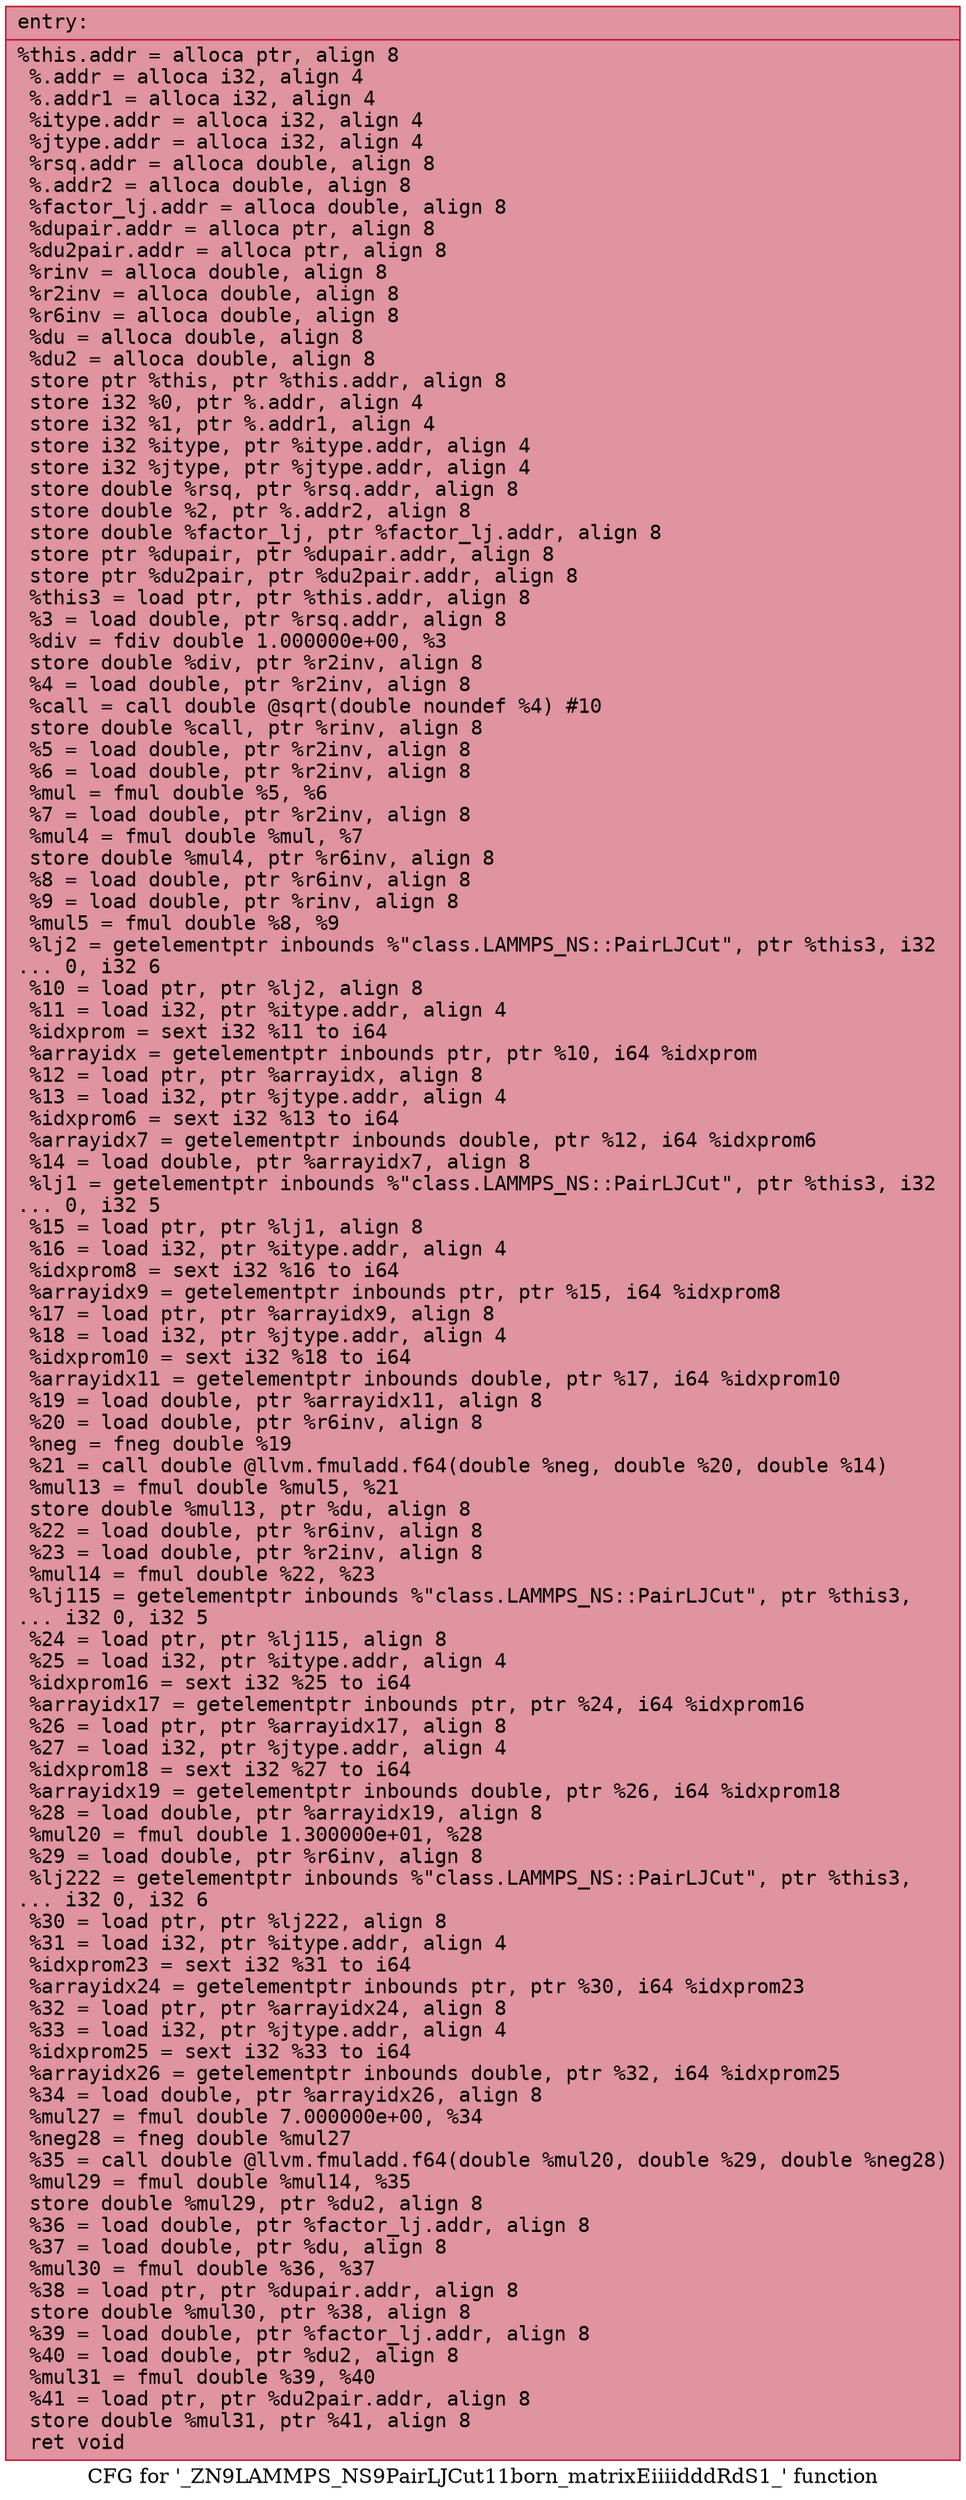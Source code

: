 digraph "CFG for '_ZN9LAMMPS_NS9PairLJCut11born_matrixEiiiidddRdS1_' function" {
	label="CFG for '_ZN9LAMMPS_NS9PairLJCut11born_matrixEiiiidddRdS1_' function";

	Node0x5599308eceb0 [shape=record,color="#b70d28ff", style=filled, fillcolor="#b70d2870" fontname="Courier",label="{entry:\l|  %this.addr = alloca ptr, align 8\l  %.addr = alloca i32, align 4\l  %.addr1 = alloca i32, align 4\l  %itype.addr = alloca i32, align 4\l  %jtype.addr = alloca i32, align 4\l  %rsq.addr = alloca double, align 8\l  %.addr2 = alloca double, align 8\l  %factor_lj.addr = alloca double, align 8\l  %dupair.addr = alloca ptr, align 8\l  %du2pair.addr = alloca ptr, align 8\l  %rinv = alloca double, align 8\l  %r2inv = alloca double, align 8\l  %r6inv = alloca double, align 8\l  %du = alloca double, align 8\l  %du2 = alloca double, align 8\l  store ptr %this, ptr %this.addr, align 8\l  store i32 %0, ptr %.addr, align 4\l  store i32 %1, ptr %.addr1, align 4\l  store i32 %itype, ptr %itype.addr, align 4\l  store i32 %jtype, ptr %jtype.addr, align 4\l  store double %rsq, ptr %rsq.addr, align 8\l  store double %2, ptr %.addr2, align 8\l  store double %factor_lj, ptr %factor_lj.addr, align 8\l  store ptr %dupair, ptr %dupair.addr, align 8\l  store ptr %du2pair, ptr %du2pair.addr, align 8\l  %this3 = load ptr, ptr %this.addr, align 8\l  %3 = load double, ptr %rsq.addr, align 8\l  %div = fdiv double 1.000000e+00, %3\l  store double %div, ptr %r2inv, align 8\l  %4 = load double, ptr %r2inv, align 8\l  %call = call double @sqrt(double noundef %4) #10\l  store double %call, ptr %rinv, align 8\l  %5 = load double, ptr %r2inv, align 8\l  %6 = load double, ptr %r2inv, align 8\l  %mul = fmul double %5, %6\l  %7 = load double, ptr %r2inv, align 8\l  %mul4 = fmul double %mul, %7\l  store double %mul4, ptr %r6inv, align 8\l  %8 = load double, ptr %r6inv, align 8\l  %9 = load double, ptr %rinv, align 8\l  %mul5 = fmul double %8, %9\l  %lj2 = getelementptr inbounds %\"class.LAMMPS_NS::PairLJCut\", ptr %this3, i32\l... 0, i32 6\l  %10 = load ptr, ptr %lj2, align 8\l  %11 = load i32, ptr %itype.addr, align 4\l  %idxprom = sext i32 %11 to i64\l  %arrayidx = getelementptr inbounds ptr, ptr %10, i64 %idxprom\l  %12 = load ptr, ptr %arrayidx, align 8\l  %13 = load i32, ptr %jtype.addr, align 4\l  %idxprom6 = sext i32 %13 to i64\l  %arrayidx7 = getelementptr inbounds double, ptr %12, i64 %idxprom6\l  %14 = load double, ptr %arrayidx7, align 8\l  %lj1 = getelementptr inbounds %\"class.LAMMPS_NS::PairLJCut\", ptr %this3, i32\l... 0, i32 5\l  %15 = load ptr, ptr %lj1, align 8\l  %16 = load i32, ptr %itype.addr, align 4\l  %idxprom8 = sext i32 %16 to i64\l  %arrayidx9 = getelementptr inbounds ptr, ptr %15, i64 %idxprom8\l  %17 = load ptr, ptr %arrayidx9, align 8\l  %18 = load i32, ptr %jtype.addr, align 4\l  %idxprom10 = sext i32 %18 to i64\l  %arrayidx11 = getelementptr inbounds double, ptr %17, i64 %idxprom10\l  %19 = load double, ptr %arrayidx11, align 8\l  %20 = load double, ptr %r6inv, align 8\l  %neg = fneg double %19\l  %21 = call double @llvm.fmuladd.f64(double %neg, double %20, double %14)\l  %mul13 = fmul double %mul5, %21\l  store double %mul13, ptr %du, align 8\l  %22 = load double, ptr %r6inv, align 8\l  %23 = load double, ptr %r2inv, align 8\l  %mul14 = fmul double %22, %23\l  %lj115 = getelementptr inbounds %\"class.LAMMPS_NS::PairLJCut\", ptr %this3,\l... i32 0, i32 5\l  %24 = load ptr, ptr %lj115, align 8\l  %25 = load i32, ptr %itype.addr, align 4\l  %idxprom16 = sext i32 %25 to i64\l  %arrayidx17 = getelementptr inbounds ptr, ptr %24, i64 %idxprom16\l  %26 = load ptr, ptr %arrayidx17, align 8\l  %27 = load i32, ptr %jtype.addr, align 4\l  %idxprom18 = sext i32 %27 to i64\l  %arrayidx19 = getelementptr inbounds double, ptr %26, i64 %idxprom18\l  %28 = load double, ptr %arrayidx19, align 8\l  %mul20 = fmul double 1.300000e+01, %28\l  %29 = load double, ptr %r6inv, align 8\l  %lj222 = getelementptr inbounds %\"class.LAMMPS_NS::PairLJCut\", ptr %this3,\l... i32 0, i32 6\l  %30 = load ptr, ptr %lj222, align 8\l  %31 = load i32, ptr %itype.addr, align 4\l  %idxprom23 = sext i32 %31 to i64\l  %arrayidx24 = getelementptr inbounds ptr, ptr %30, i64 %idxprom23\l  %32 = load ptr, ptr %arrayidx24, align 8\l  %33 = load i32, ptr %jtype.addr, align 4\l  %idxprom25 = sext i32 %33 to i64\l  %arrayidx26 = getelementptr inbounds double, ptr %32, i64 %idxprom25\l  %34 = load double, ptr %arrayidx26, align 8\l  %mul27 = fmul double 7.000000e+00, %34\l  %neg28 = fneg double %mul27\l  %35 = call double @llvm.fmuladd.f64(double %mul20, double %29, double %neg28)\l  %mul29 = fmul double %mul14, %35\l  store double %mul29, ptr %du2, align 8\l  %36 = load double, ptr %factor_lj.addr, align 8\l  %37 = load double, ptr %du, align 8\l  %mul30 = fmul double %36, %37\l  %38 = load ptr, ptr %dupair.addr, align 8\l  store double %mul30, ptr %38, align 8\l  %39 = load double, ptr %factor_lj.addr, align 8\l  %40 = load double, ptr %du2, align 8\l  %mul31 = fmul double %39, %40\l  %41 = load ptr, ptr %du2pair.addr, align 8\l  store double %mul31, ptr %41, align 8\l  ret void\l}"];
}
